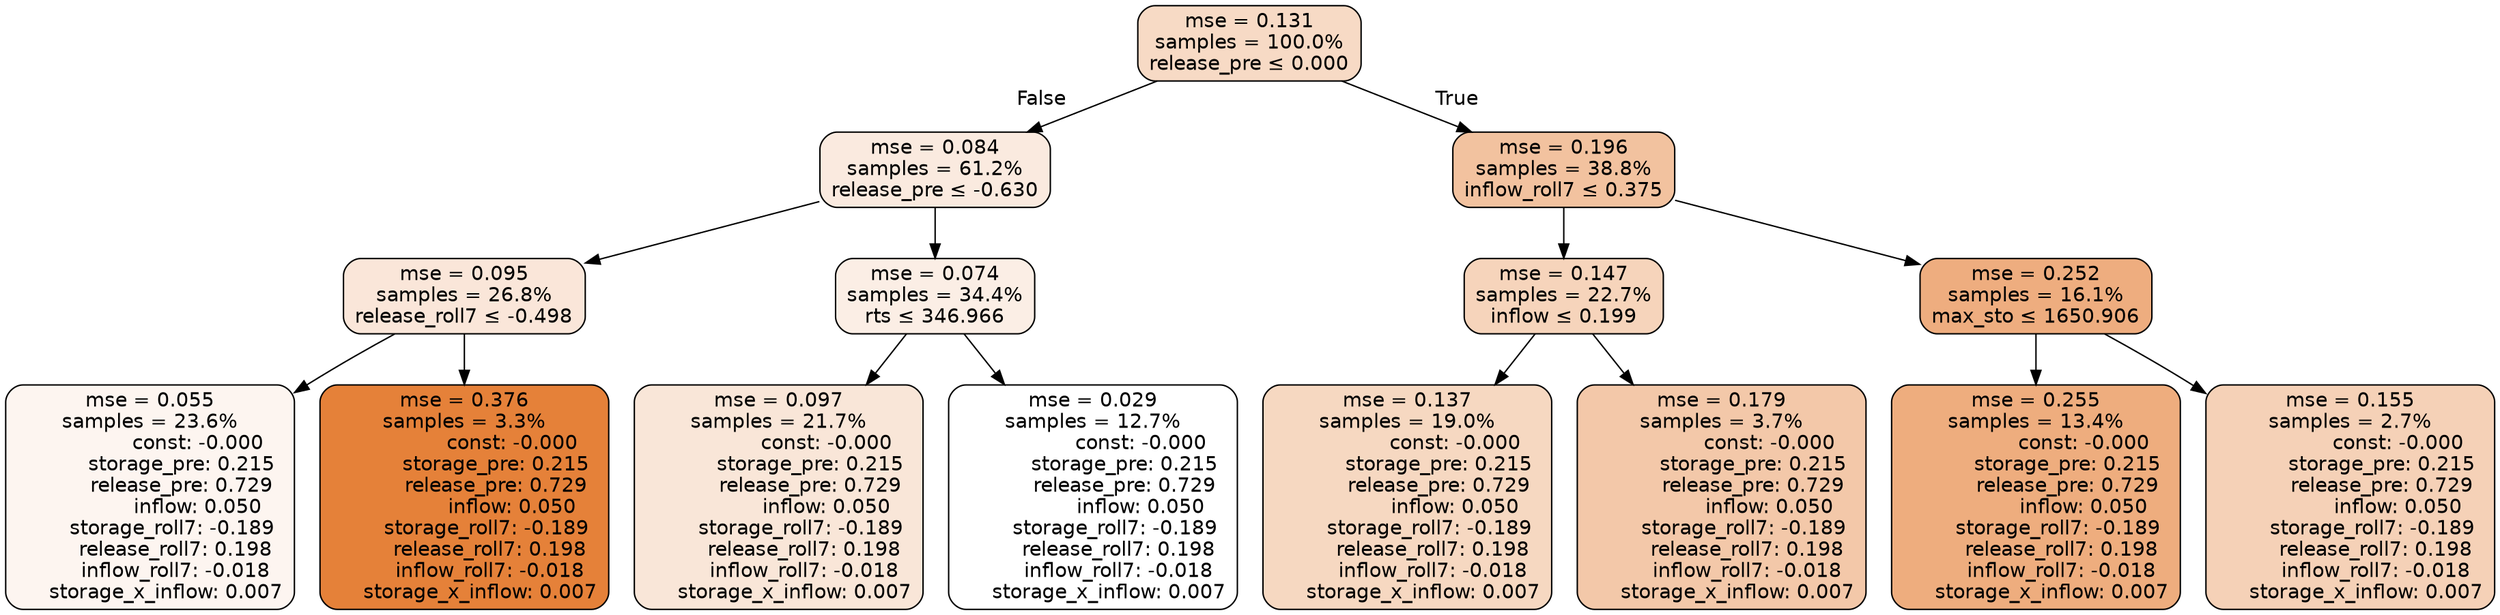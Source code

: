 digraph tree {
node [shape=rectangle, style="filled, rounded", color="black", fontname=helvetica] ;
edge [fontname=helvetica] ;
	"0" [label="mse = 0.131
samples = 100.0%
release_pre &le; 0.000", fillcolor="#f7dac5"]
	"1" [label="mse = 0.084
samples = 61.2%
release_pre &le; -0.630", fillcolor="#faeadf"]
	"2" [label="mse = 0.095
samples = 26.8%
release_roll7 &le; -0.498", fillcolor="#fae6d9"]
	"3" [label="mse = 0.055
samples = 23.6%
               const: -0.000
          storage_pre: 0.215
          release_pre: 0.729
               inflow: 0.050
       storage_roll7: -0.189
        release_roll7: 0.198
        inflow_roll7: -0.018
     storage_x_inflow: 0.007", fillcolor="#fdf5f0"]
	"4" [label="mse = 0.376
samples = 3.3%
               const: -0.000
          storage_pre: 0.215
          release_pre: 0.729
               inflow: 0.050
       storage_roll7: -0.189
        release_roll7: 0.198
        inflow_roll7: -0.018
     storage_x_inflow: 0.007", fillcolor="#e58139"]
	"5" [label="mse = 0.074
samples = 34.4%
rts &le; 346.966", fillcolor="#fbeee5"]
	"6" [label="mse = 0.097
samples = 21.7%
               const: -0.000
          storage_pre: 0.215
          release_pre: 0.729
               inflow: 0.050
       storage_roll7: -0.189
        release_roll7: 0.198
        inflow_roll7: -0.018
     storage_x_inflow: 0.007", fillcolor="#f9e6d8"]
	"7" [label="mse = 0.029
samples = 12.7%
               const: -0.000
          storage_pre: 0.215
          release_pre: 0.729
               inflow: 0.050
       storage_roll7: -0.189
        release_roll7: 0.198
        inflow_roll7: -0.018
     storage_x_inflow: 0.007", fillcolor="#ffffff"]
	"8" [label="mse = 0.196
samples = 38.8%
inflow_roll7 &le; 0.375", fillcolor="#f2c29f"]
	"9" [label="mse = 0.147
samples = 22.7%
inflow &le; 0.199", fillcolor="#f6d4bb"]
	"10" [label="mse = 0.137
samples = 19.0%
               const: -0.000
          storage_pre: 0.215
          release_pre: 0.729
               inflow: 0.050
       storage_roll7: -0.189
        release_roll7: 0.198
        inflow_roll7: -0.018
     storage_x_inflow: 0.007", fillcolor="#f6d8c1"]
	"11" [label="mse = 0.179
samples = 3.7%
               const: -0.000
          storage_pre: 0.215
          release_pre: 0.729
               inflow: 0.050
       storage_roll7: -0.189
        release_roll7: 0.198
        inflow_roll7: -0.018
     storage_x_inflow: 0.007", fillcolor="#f3c8a9"]
	"12" [label="mse = 0.252
samples = 16.1%
max_sto &le; 1650.906", fillcolor="#eead7f"]
	"13" [label="mse = 0.255
samples = 13.4%
               const: -0.000
          storage_pre: 0.215
          release_pre: 0.729
               inflow: 0.050
       storage_roll7: -0.189
        release_roll7: 0.198
        inflow_roll7: -0.018
     storage_x_inflow: 0.007", fillcolor="#eead7e"]
	"14" [label="mse = 0.155
samples = 2.7%
               const: -0.000
          storage_pre: 0.215
          release_pre: 0.729
               inflow: 0.050
       storage_roll7: -0.189
        release_roll7: 0.198
        inflow_roll7: -0.018
     storage_x_inflow: 0.007", fillcolor="#f5d1b7"]

	"0" -> "1" [labeldistance=2.5, labelangle=45, headlabel="False"]
	"1" -> "2"
	"2" -> "3"
	"2" -> "4"
	"1" -> "5"
	"5" -> "6"
	"5" -> "7"
	"0" -> "8" [labeldistance=2.5, labelangle=-45, headlabel="True"]
	"8" -> "9"
	"9" -> "10"
	"9" -> "11"
	"8" -> "12"
	"12" -> "13"
	"12" -> "14"
}